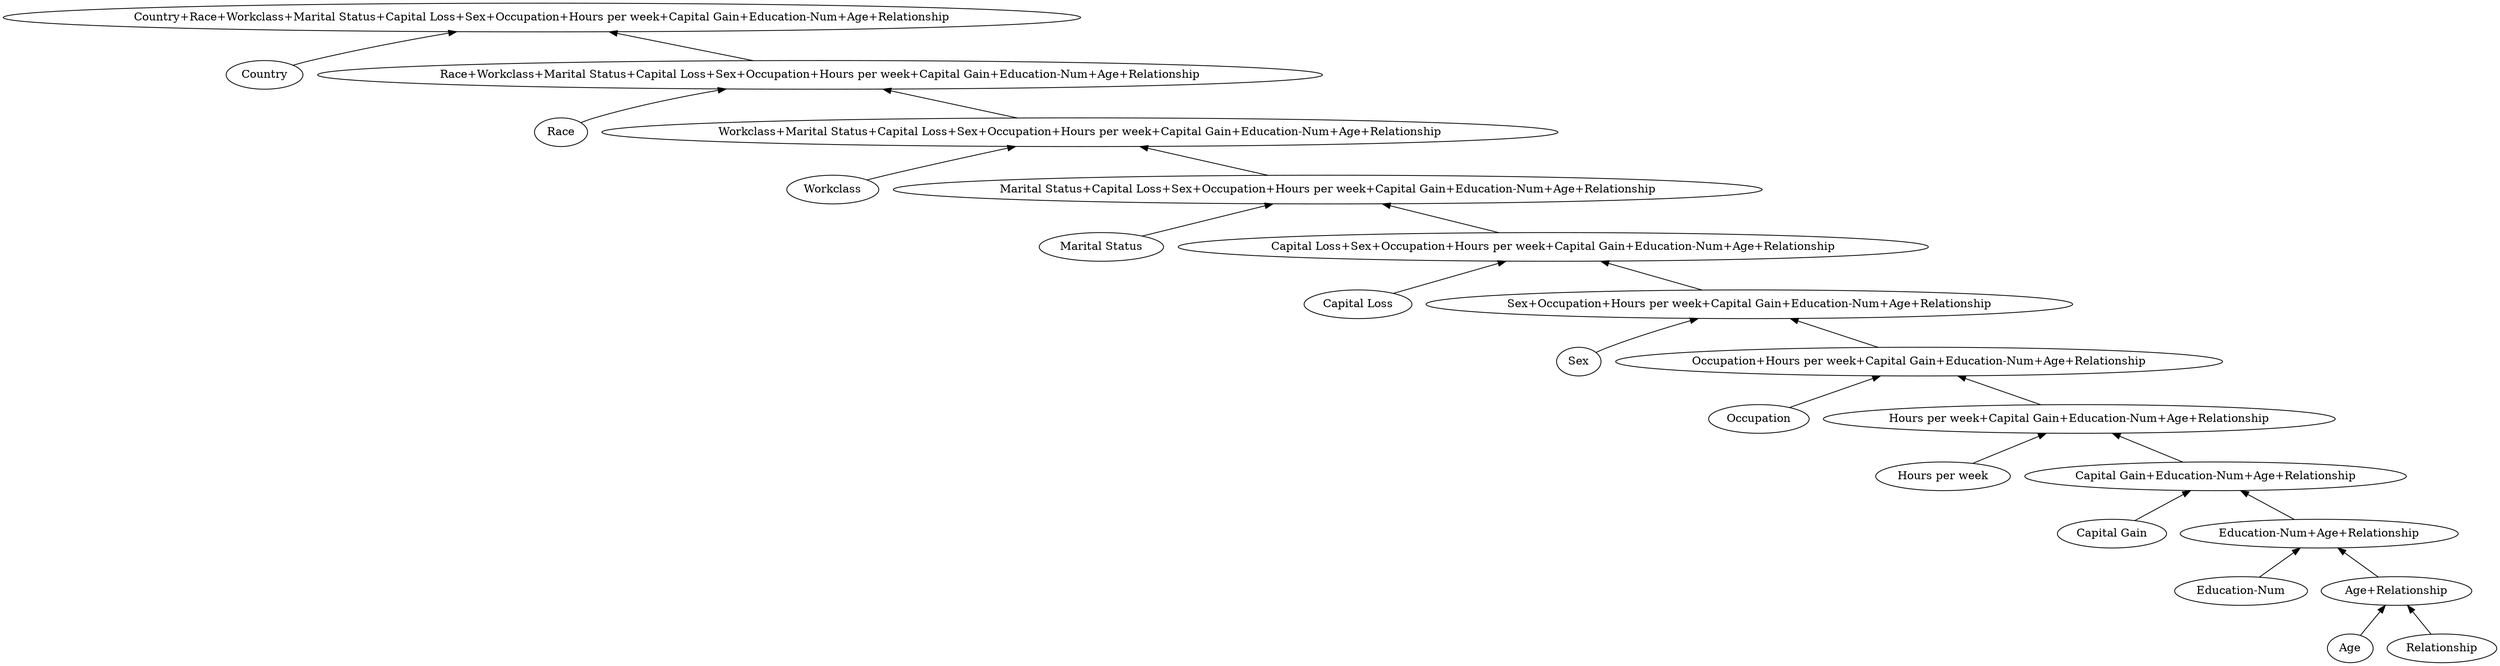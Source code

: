 digraph tree {
    "Country+Race+Workclass+Marital Status+Capital Loss+Sex+Occupation+Hours per week+Capital Gain+Education-Num+Age+Relationship";
    "Country";
    "Race+Workclass+Marital Status+Capital Loss+Sex+Occupation+Hours per week+Capital Gain+Education-Num+Age+Relationship";
    "Race";
    "Workclass+Marital Status+Capital Loss+Sex+Occupation+Hours per week+Capital Gain+Education-Num+Age+Relationship";
    "Workclass";
    "Marital Status+Capital Loss+Sex+Occupation+Hours per week+Capital Gain+Education-Num+Age+Relationship";
    "Marital Status";
    "Capital Loss+Sex+Occupation+Hours per week+Capital Gain+Education-Num+Age+Relationship";
    "Capital Loss";
    "Sex+Occupation+Hours per week+Capital Gain+Education-Num+Age+Relationship";
    "Sex";
    "Occupation+Hours per week+Capital Gain+Education-Num+Age+Relationship";
    "Occupation";
    "Hours per week+Capital Gain+Education-Num+Age+Relationship";
    "Hours per week";
    "Capital Gain+Education-Num+Age+Relationship";
    "Capital Gain";
    "Education-Num+Age+Relationship";
    "Education-Num";
    "Age+Relationship";
    "Age";
    "Relationship";
    "Country+Race+Workclass+Marital Status+Capital Loss+Sex+Occupation+Hours per week+Capital Gain+Education-Num+Age+Relationship" -> "Country" [dir=back];
    "Country+Race+Workclass+Marital Status+Capital Loss+Sex+Occupation+Hours per week+Capital Gain+Education-Num+Age+Relationship" -> "Race+Workclass+Marital Status+Capital Loss+Sex+Occupation+Hours per week+Capital Gain+Education-Num+Age+Relationship" [dir=back];
    "Race+Workclass+Marital Status+Capital Loss+Sex+Occupation+Hours per week+Capital Gain+Education-Num+Age+Relationship" -> "Race" [dir=back];
    "Race+Workclass+Marital Status+Capital Loss+Sex+Occupation+Hours per week+Capital Gain+Education-Num+Age+Relationship" -> "Workclass+Marital Status+Capital Loss+Sex+Occupation+Hours per week+Capital Gain+Education-Num+Age+Relationship" [dir=back];
    "Workclass+Marital Status+Capital Loss+Sex+Occupation+Hours per week+Capital Gain+Education-Num+Age+Relationship" -> "Workclass" [dir=back];
    "Workclass+Marital Status+Capital Loss+Sex+Occupation+Hours per week+Capital Gain+Education-Num+Age+Relationship" -> "Marital Status+Capital Loss+Sex+Occupation+Hours per week+Capital Gain+Education-Num+Age+Relationship" [dir=back];
    "Marital Status+Capital Loss+Sex+Occupation+Hours per week+Capital Gain+Education-Num+Age+Relationship" -> "Marital Status" [dir=back];
    "Marital Status+Capital Loss+Sex+Occupation+Hours per week+Capital Gain+Education-Num+Age+Relationship" -> "Capital Loss+Sex+Occupation+Hours per week+Capital Gain+Education-Num+Age+Relationship" [dir=back];
    "Capital Loss+Sex+Occupation+Hours per week+Capital Gain+Education-Num+Age+Relationship" -> "Capital Loss" [dir=back];
    "Capital Loss+Sex+Occupation+Hours per week+Capital Gain+Education-Num+Age+Relationship" -> "Sex+Occupation+Hours per week+Capital Gain+Education-Num+Age+Relationship" [dir=back];
    "Sex+Occupation+Hours per week+Capital Gain+Education-Num+Age+Relationship" -> "Sex" [dir=back];
    "Sex+Occupation+Hours per week+Capital Gain+Education-Num+Age+Relationship" -> "Occupation+Hours per week+Capital Gain+Education-Num+Age+Relationship" [dir=back];
    "Occupation+Hours per week+Capital Gain+Education-Num+Age+Relationship" -> "Occupation" [dir=back];
    "Occupation+Hours per week+Capital Gain+Education-Num+Age+Relationship" -> "Hours per week+Capital Gain+Education-Num+Age+Relationship" [dir=back];
    "Hours per week+Capital Gain+Education-Num+Age+Relationship" -> "Hours per week" [dir=back];
    "Hours per week+Capital Gain+Education-Num+Age+Relationship" -> "Capital Gain+Education-Num+Age+Relationship" [dir=back];
    "Capital Gain+Education-Num+Age+Relationship" -> "Capital Gain" [dir=back];
    "Capital Gain+Education-Num+Age+Relationship" -> "Education-Num+Age+Relationship" [dir=back];
    "Education-Num+Age+Relationship" -> "Education-Num" [dir=back];
    "Education-Num+Age+Relationship" -> "Age+Relationship" [dir=back];
    "Age+Relationship" -> "Age" [dir=back];
    "Age+Relationship" -> "Relationship" [dir=back];
}

